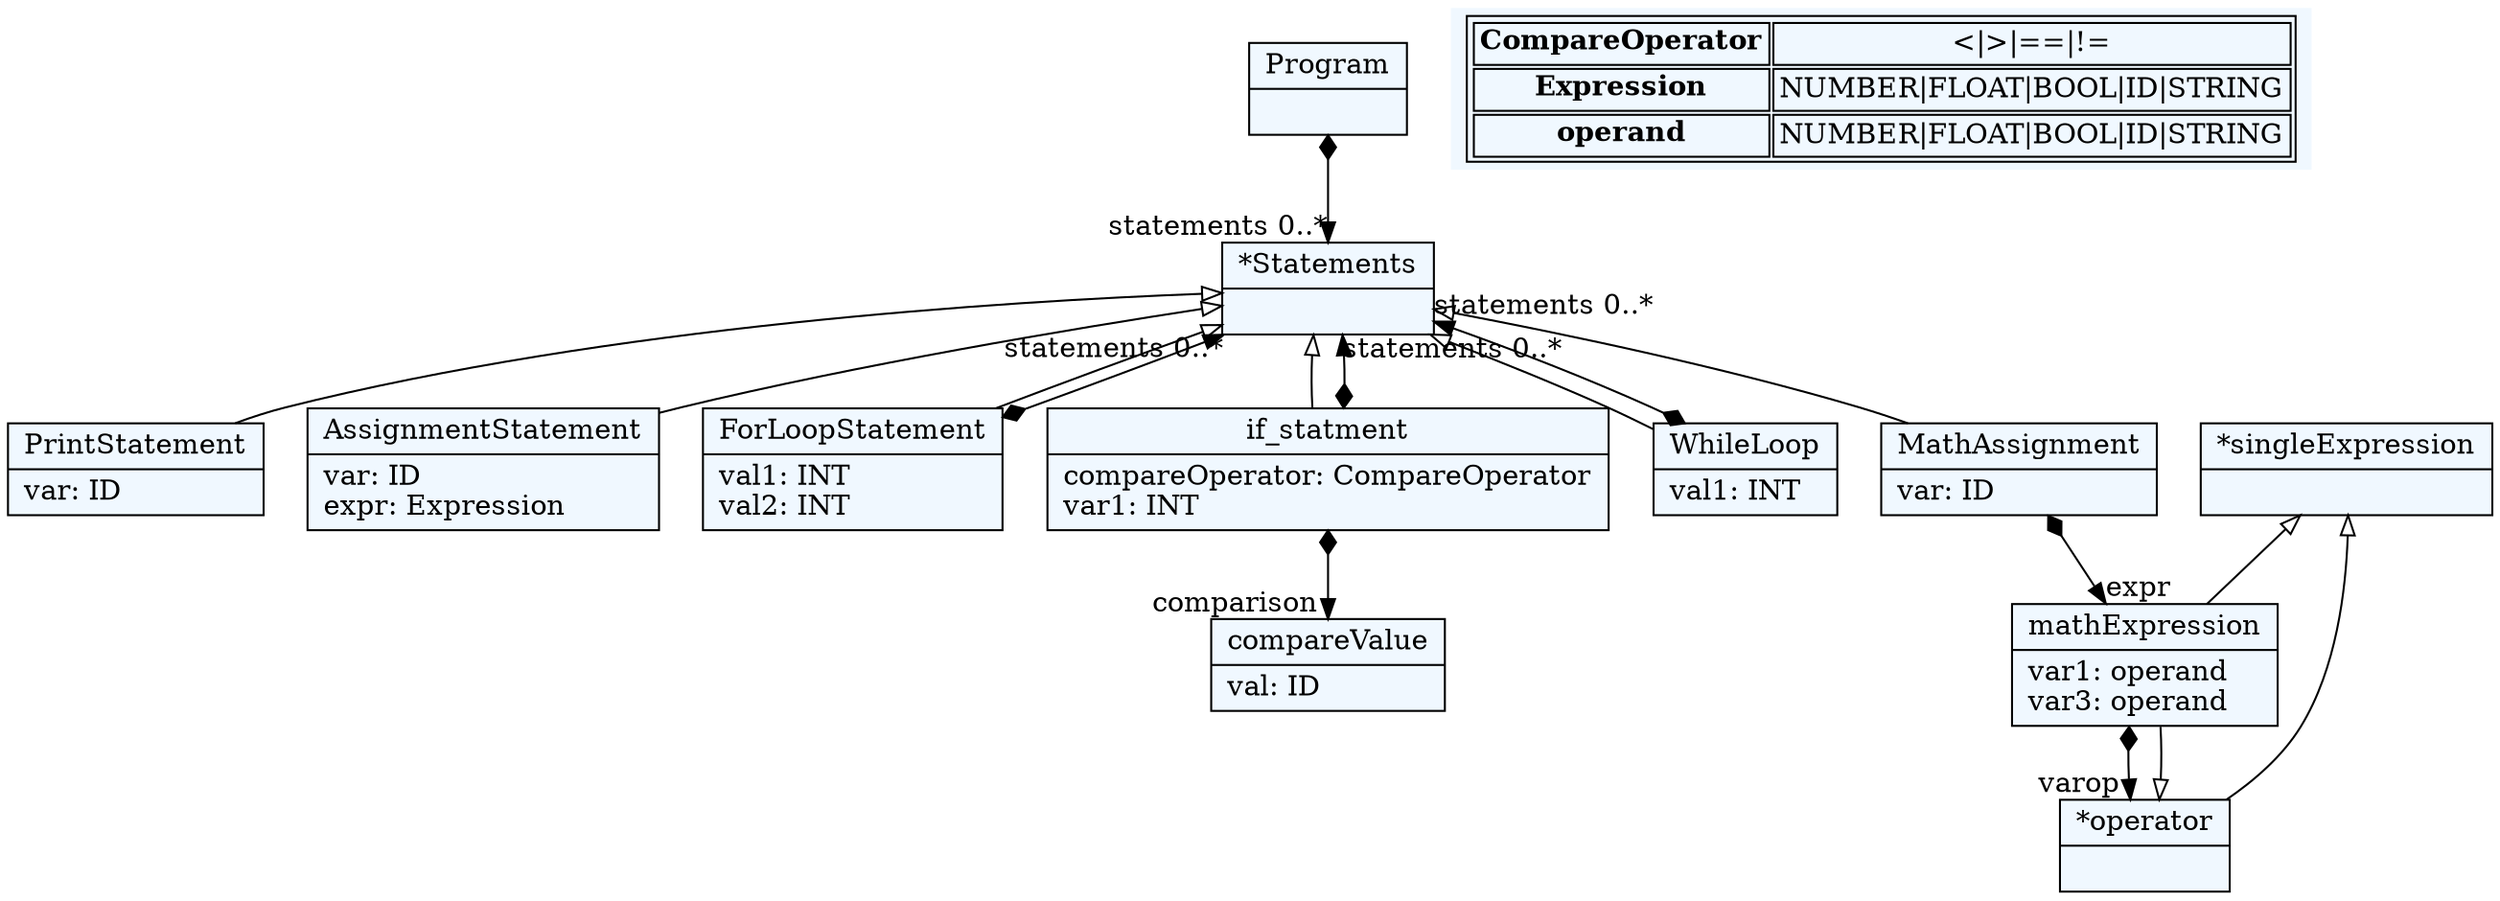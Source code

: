 
    digraph textX {
    fontname = "Bitstream Vera Sans"
    fontsize = 8
    node[
        shape=record,
        style=filled,
        fillcolor=aliceblue
    ]
    nodesep = 0.3
    edge[dir=black,arrowtail=empty]


5025338752[ label="{Program|}"]

5025340672[ label="{*Statements|}"]

5025343360[ label="{PrintStatement|var: ID\l}"]

5025346048[ label="{AssignmentStatement|var: ID\lexpr: Expression\l}"]

5025351424[ label="{ForLoopStatement|val1: INT\lval2: INT\l}"]

5025354112[ label="{if_statment|compareOperator: CompareOperator\lvar1: INT\l}"]

5025356800[ label="{compareValue|val: ID\l}"]

5025362176[ label="{WhileLoop|val1: INT\l}"]

5025364864[ label="{MathAssignment|var: ID\l}"]

5025367552[ label="{mathExpression|var1: operand\lvar3: operand\l}"]

5025370240[ label="{*singleExpression|}"]

5025375616[ label="{*operator|}"]



5025338752 -> 5025340672[arrowtail=diamond, dir=both, headlabel="statements 0..*"]
5025340672 -> 5025343360 [dir=back]
5025340672 -> 5025346048 [dir=back]
5025340672 -> 5025351424 [dir=back]
5025340672 -> 5025354112 [dir=back]
5025340672 -> 5025362176 [dir=back]
5025340672 -> 5025364864 [dir=back]
5025351424 -> 5025340672[arrowtail=diamond, dir=both, headlabel="statements 0..*"]
5025354112 -> 5025356800[arrowtail=diamond, dir=both, headlabel="comparison "]
5025354112 -> 5025340672[arrowtail=diamond, dir=both, headlabel="statements 0..*"]
5025362176 -> 5025340672[arrowtail=diamond, dir=both, headlabel="statements 0..*"]
5025364864 -> 5025367552[arrowtail=diamond, dir=both, headlabel="expr "]
5025367552 -> 5025375616[arrowtail=diamond, dir=both, headlabel="varop "]
5025370240 -> 5025375616 [dir=back]
5025370240 -> 5025367552 [dir=back]
5025375616 -> 5025367552 [dir=back]
match_rules [ shape=plaintext, label=< <table>
	<tr>
		<td><b>CompareOperator</b></td><td>&lt;|&gt;|==|!=</td>
	</tr>
	<tr>
		<td><b>Expression</b></td><td>NUMBER|FLOAT|BOOL|ID|STRING</td>
	</tr>
	<tr>
		<td><b>operand</b></td><td>NUMBER|FLOAT|BOOL|ID|STRING</td>
	</tr>
</table> >]


}
